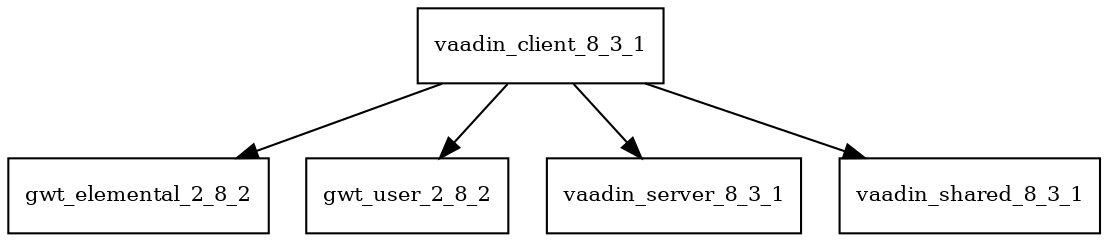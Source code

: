 digraph vaadin_client_8_3_1_dependencies {
  node [shape = box, fontsize=10.0];
  vaadin_client_8_3_1 -> gwt_elemental_2_8_2;
  vaadin_client_8_3_1 -> gwt_user_2_8_2;
  vaadin_client_8_3_1 -> vaadin_server_8_3_1;
  vaadin_client_8_3_1 -> vaadin_shared_8_3_1;
}
